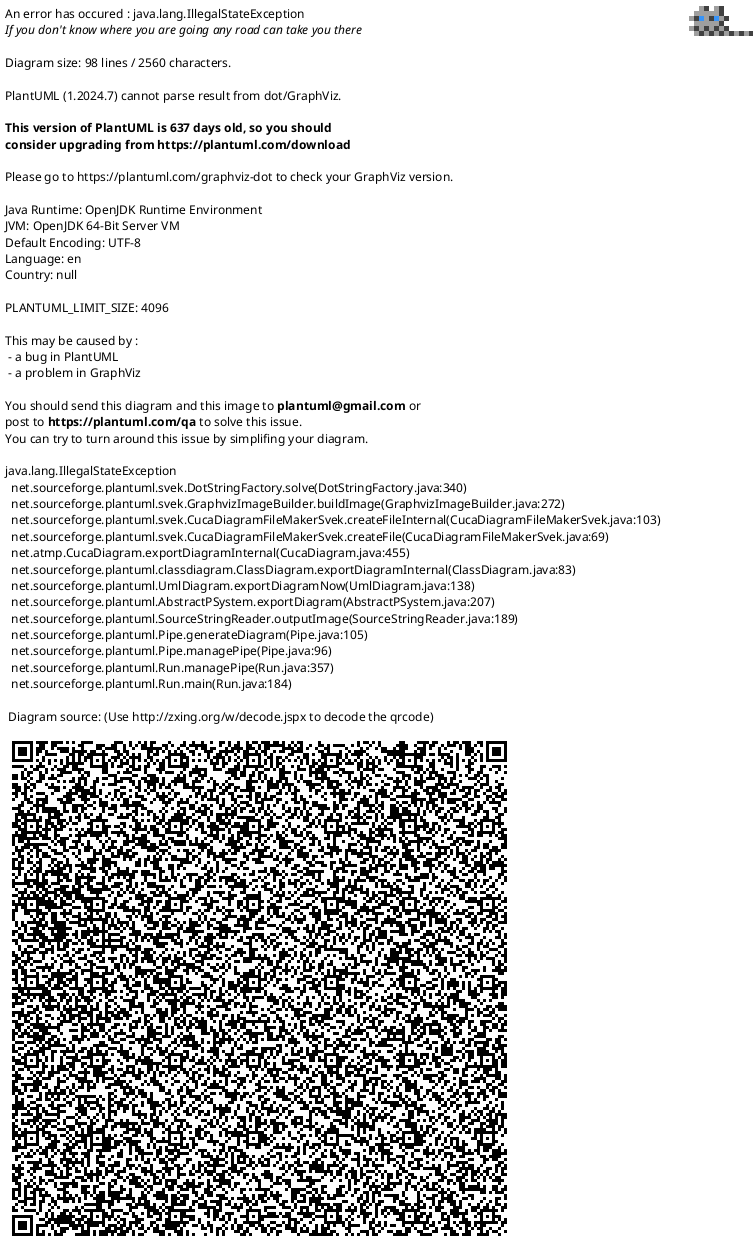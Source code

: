 @startuml ViewAllSchedules
skinparam classAttributeIconSize 0
skinparam linetype ortho

skinparam BackgroundColor #ffffff
skinparam class {
    BackgroundColor #c6f8ff
    BorderColor #000000
}

skinparam package {
    BackgroundColor #ffffff
    BorderColor #000000
}

package pkgViewAllSchedules <<Frame>>{

 
        class ScheduleListView {
            + displaySchedules(): void
        }

        class ScheduleListController {
            - schedules: List<DriverJourney>
            + fetchSchedules(): void
        }

        class DriverJourneyController {
            + getAllSchedules(driverId: Long): ResponseEntity<ResponseWrapper<List<DriverJourneyResponseDto>>>
        }
  
        class DriverJourneyService {
            + getAllSchedules(driverId: Long): List<DriverJourney>
        }

        class DriverJourneyRepository {
            + findByDriverId(driverId: Long): List<DriverJourney>
        }

        class DriverJourneyResponseDto {
            - journeyId: Long
            - startLocation: String
            - endLocation: String
            - departureTime: LocalDateTime
            - vehicleType: String
            - specialNotes: String
        }

        class ResponseWrapper<T> {
            - responseCode: int
            - message: String
            - data: T
        }

        class DriverJourney {
            - journeyId: long
            - user: User
            - startLocation: Location
            - endLocation: Location
            - departureTime: LocalDateTime
            - vehicleType: String
            - specialNotes: String
        }

        class User {
            - userId: long
            - name: String
            - phoneNumber: String
            - password: String
            - profilePicture: byte[]
            - isActive: boolean
            - isLocked: boolean
            - createdDate: LocalDateTime
            - tokenVersion: long
        }

        class Location {
            - locationId: long
            - address: String
            - latitude: double
            - longitude: double
        }
    

    ScheduleListView --> ScheduleListController
    ScheduleListController --> DriverJourneyController
    DriverJourneyController --> DriverJourneyService
    DriverJourneyService --> DriverJourneyRepository
    DriverJourneyService --> DriverJourneyResponseDto
    DriverJourneyController --> ResponseWrapper
    DriverJourneyService --> DriverJourney
    DriverJourneyRepository --> DriverJourney
    DriverJourney --> User
    DriverJourney --> Location

}

@enduml